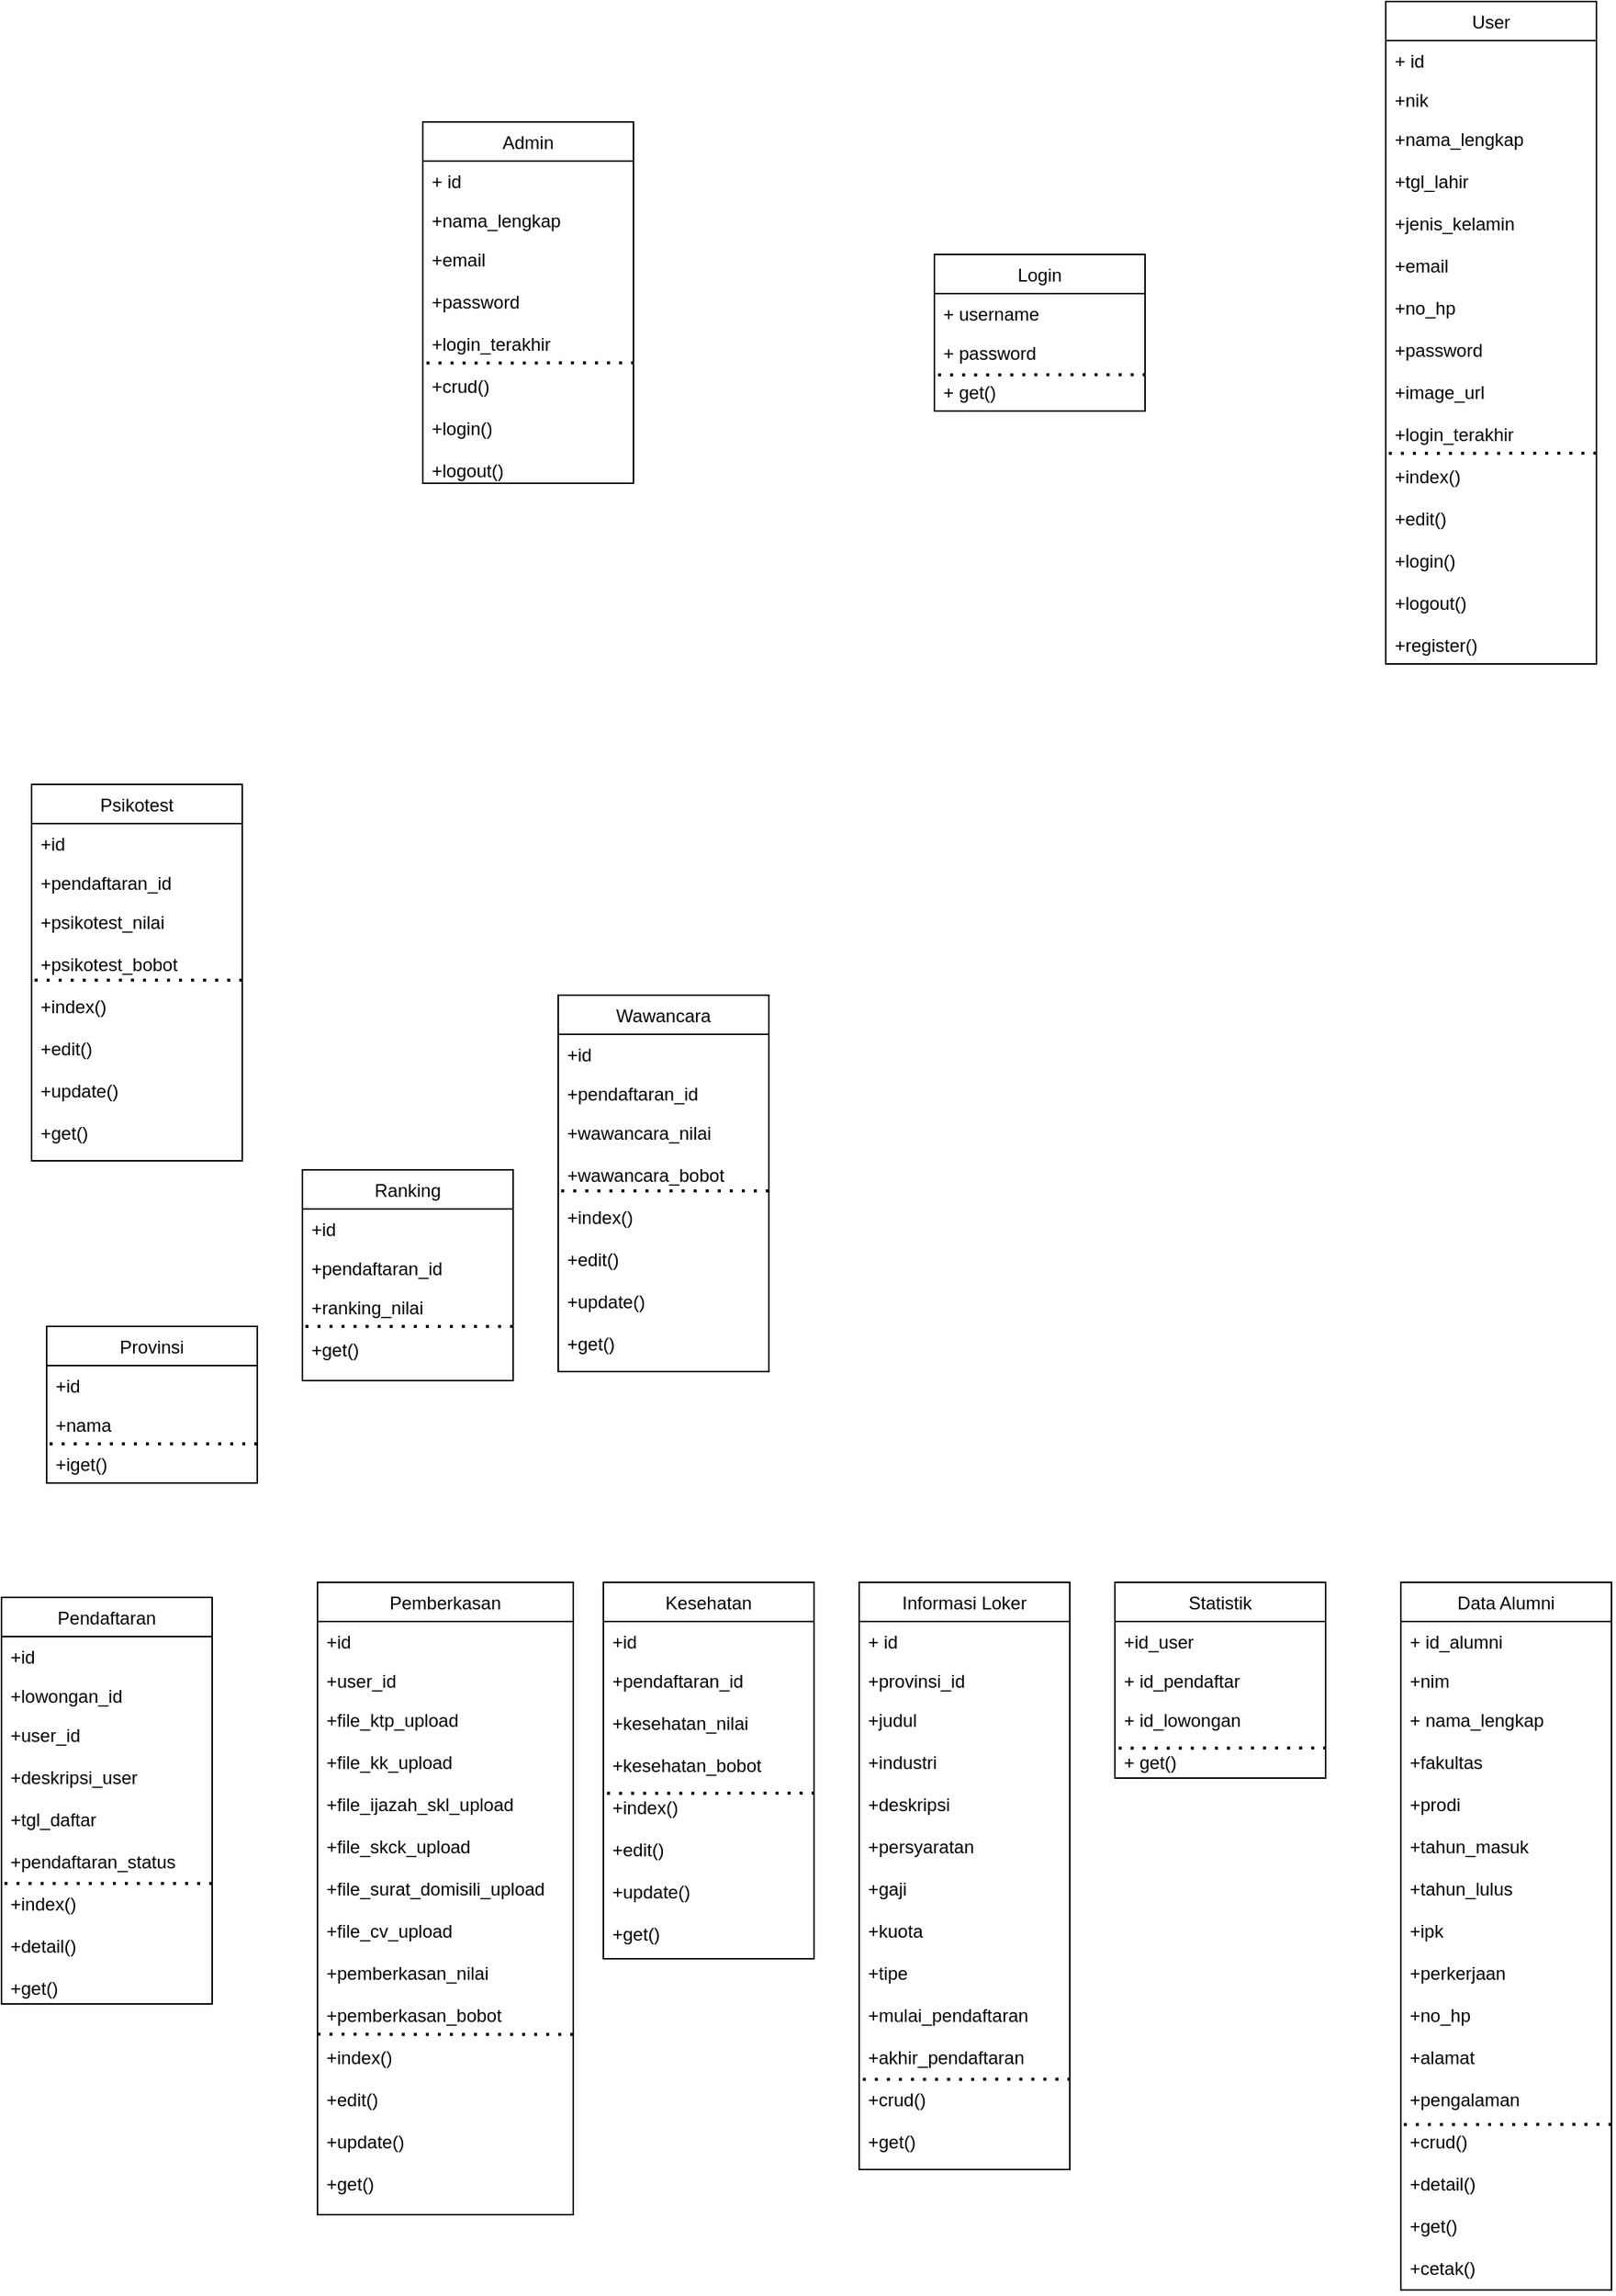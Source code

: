 <mxfile version="20.0.3" type="github">
  <diagram id="8VXRsfA2JbnLdSGY70NK" name="Page-1">
    <mxGraphModel dx="2287" dy="1903" grid="1" gridSize="10" guides="1" tooltips="1" connect="1" arrows="1" fold="1" page="1" pageScale="1" pageWidth="850" pageHeight="1100" math="0" shadow="0">
      <root>
        <mxCell id="0" />
        <mxCell id="1" parent="0" />
        <mxCell id="RGDypvN8in3GUUsTKDcG-1" value="Login" style="swimlane;fontStyle=0;childLayout=stackLayout;horizontal=1;startSize=26;fillColor=none;horizontalStack=0;resizeParent=1;resizeParentMax=0;resizeLast=0;collapsible=1;marginBottom=0;" vertex="1" parent="1">
          <mxGeometry x="370" y="-602" width="140" height="104" as="geometry" />
        </mxCell>
        <mxCell id="RGDypvN8in3GUUsTKDcG-2" value="+ username" style="text;strokeColor=none;fillColor=none;align=left;verticalAlign=top;spacingLeft=4;spacingRight=4;overflow=hidden;rotatable=0;points=[[0,0.5],[1,0.5]];portConstraint=eastwest;" vertex="1" parent="RGDypvN8in3GUUsTKDcG-1">
          <mxGeometry y="26" width="140" height="26" as="geometry" />
        </mxCell>
        <mxCell id="RGDypvN8in3GUUsTKDcG-3" value="+ password" style="text;strokeColor=none;fillColor=none;align=left;verticalAlign=top;spacingLeft=4;spacingRight=4;overflow=hidden;rotatable=0;points=[[0,0.5],[1,0.5]];portConstraint=eastwest;" vertex="1" parent="RGDypvN8in3GUUsTKDcG-1">
          <mxGeometry y="52" width="140" height="26" as="geometry" />
        </mxCell>
        <mxCell id="RGDypvN8in3GUUsTKDcG-4" value="+ get()" style="text;strokeColor=none;fillColor=none;align=left;verticalAlign=top;spacingLeft=4;spacingRight=4;overflow=hidden;rotatable=0;points=[[0,0.5],[1,0.5]];portConstraint=eastwest;" vertex="1" parent="RGDypvN8in3GUUsTKDcG-1">
          <mxGeometry y="78" width="140" height="26" as="geometry" />
        </mxCell>
        <mxCell id="RGDypvN8in3GUUsTKDcG-5" value="" style="endArrow=none;dashed=1;html=1;dashPattern=1 3;strokeWidth=2;rounded=0;exitX=1.003;exitY=1.071;exitDx=0;exitDy=0;exitPerimeter=0;" edge="1" parent="RGDypvN8in3GUUsTKDcG-1" source="RGDypvN8in3GUUsTKDcG-3">
          <mxGeometry width="50" height="50" relative="1" as="geometry">
            <mxPoint x="30" y="120" as="sourcePoint" />
            <mxPoint y="80" as="targetPoint" />
          </mxGeometry>
        </mxCell>
        <mxCell id="RGDypvN8in3GUUsTKDcG-6" value="Admin" style="swimlane;fontStyle=0;childLayout=stackLayout;horizontal=1;startSize=26;fillColor=none;horizontalStack=0;resizeParent=1;resizeParentMax=0;resizeLast=0;collapsible=1;marginBottom=0;" vertex="1" parent="1">
          <mxGeometry x="30" y="-690" width="140" height="240" as="geometry" />
        </mxCell>
        <mxCell id="RGDypvN8in3GUUsTKDcG-7" value="+ id" style="text;strokeColor=none;fillColor=none;align=left;verticalAlign=top;spacingLeft=4;spacingRight=4;overflow=hidden;rotatable=0;points=[[0,0.5],[1,0.5]];portConstraint=eastwest;" vertex="1" parent="RGDypvN8in3GUUsTKDcG-6">
          <mxGeometry y="26" width="140" height="26" as="geometry" />
        </mxCell>
        <mxCell id="RGDypvN8in3GUUsTKDcG-8" value="+nama_lengkap" style="text;strokeColor=none;fillColor=none;align=left;verticalAlign=top;spacingLeft=4;spacingRight=4;overflow=hidden;rotatable=0;points=[[0,0.5],[1,0.5]];portConstraint=eastwest;" vertex="1" parent="RGDypvN8in3GUUsTKDcG-6">
          <mxGeometry y="52" width="140" height="26" as="geometry" />
        </mxCell>
        <mxCell id="RGDypvN8in3GUUsTKDcG-48" value="" style="endArrow=none;dashed=1;html=1;dashPattern=1 3;strokeWidth=2;rounded=0;exitX=1.003;exitY=1.071;exitDx=0;exitDy=0;exitPerimeter=0;" edge="1" parent="RGDypvN8in3GUUsTKDcG-6">
          <mxGeometry width="50" height="50" relative="1" as="geometry">
            <mxPoint x="140.42" y="159.996" as="sourcePoint" />
            <mxPoint y="160.15" as="targetPoint" />
          </mxGeometry>
        </mxCell>
        <mxCell id="RGDypvN8in3GUUsTKDcG-9" value="+email&#xa;&#xa;+password&#xa;&#xa;+login_terakhir&#xa;&#xa;+crud()&#xa;&#xa;+login()&#xa;&#xa;+logout()" style="text;strokeColor=none;fillColor=none;align=left;verticalAlign=top;spacingLeft=4;spacingRight=4;overflow=hidden;rotatable=0;points=[[0,0.5],[1,0.5]];portConstraint=eastwest;" vertex="1" parent="RGDypvN8in3GUUsTKDcG-6">
          <mxGeometry y="78" width="140" height="162" as="geometry" />
        </mxCell>
        <mxCell id="RGDypvN8in3GUUsTKDcG-10" value="User" style="swimlane;fontStyle=0;childLayout=stackLayout;horizontal=1;startSize=26;fillColor=none;horizontalStack=0;resizeParent=1;resizeParentMax=0;resizeLast=0;collapsible=1;marginBottom=0;" vertex="1" parent="1">
          <mxGeometry x="670" y="-770" width="140" height="440" as="geometry" />
        </mxCell>
        <mxCell id="RGDypvN8in3GUUsTKDcG-11" value="+ id" style="text;strokeColor=none;fillColor=none;align=left;verticalAlign=top;spacingLeft=4;spacingRight=4;overflow=hidden;rotatable=0;points=[[0,0.5],[1,0.5]];portConstraint=eastwest;" vertex="1" parent="RGDypvN8in3GUUsTKDcG-10">
          <mxGeometry y="26" width="140" height="26" as="geometry" />
        </mxCell>
        <mxCell id="RGDypvN8in3GUUsTKDcG-12" value="+nik" style="text;strokeColor=none;fillColor=none;align=left;verticalAlign=top;spacingLeft=4;spacingRight=4;overflow=hidden;rotatable=0;points=[[0,0.5],[1,0.5]];portConstraint=eastwest;" vertex="1" parent="RGDypvN8in3GUUsTKDcG-10">
          <mxGeometry y="52" width="140" height="26" as="geometry" />
        </mxCell>
        <mxCell id="RGDypvN8in3GUUsTKDcG-13" value="+nama_lengkap&#xa;&#xa;+tgl_lahir&#xa;&#xa;+jenis_kelamin&#xa;&#xa;+email&#xa;&#xa;+no_hp&#xa;&#xa;+password&#xa;&#xa;+image_url&#xa;&#xa;+login_terakhir&#xa;&#xa;+index()&#xa;&#xa;+edit()&#xa;&#xa;+login()&#xa;&#xa;+logout()&#xa;&#xa;+register()" style="text;strokeColor=none;fillColor=none;align=left;verticalAlign=top;spacingLeft=4;spacingRight=4;overflow=hidden;rotatable=0;points=[[0,0.5],[1,0.5]];portConstraint=eastwest;" vertex="1" parent="RGDypvN8in3GUUsTKDcG-10">
          <mxGeometry y="78" width="140" height="362" as="geometry" />
        </mxCell>
        <mxCell id="RGDypvN8in3GUUsTKDcG-47" value="" style="endArrow=none;dashed=1;html=1;dashPattern=1 3;strokeWidth=2;rounded=0;exitX=1.003;exitY=1.071;exitDx=0;exitDy=0;exitPerimeter=0;" edge="1" parent="RGDypvN8in3GUUsTKDcG-10">
          <mxGeometry width="50" height="50" relative="1" as="geometry">
            <mxPoint x="140" y="299.996" as="sourcePoint" />
            <mxPoint x="-0.42" y="300.15" as="targetPoint" />
          </mxGeometry>
        </mxCell>
        <mxCell id="RGDypvN8in3GUUsTKDcG-14" value="Data Alumni" style="swimlane;fontStyle=0;childLayout=stackLayout;horizontal=1;startSize=26;fillColor=none;horizontalStack=0;resizeParent=1;resizeParentMax=0;resizeLast=0;collapsible=1;marginBottom=0;" vertex="1" parent="1">
          <mxGeometry x="680" y="280" width="140" height="470" as="geometry" />
        </mxCell>
        <mxCell id="RGDypvN8in3GUUsTKDcG-15" value="+ id_alumni" style="text;strokeColor=none;fillColor=none;align=left;verticalAlign=top;spacingLeft=4;spacingRight=4;overflow=hidden;rotatable=0;points=[[0,0.5],[1,0.5]];portConstraint=eastwest;" vertex="1" parent="RGDypvN8in3GUUsTKDcG-14">
          <mxGeometry y="26" width="140" height="26" as="geometry" />
        </mxCell>
        <mxCell id="RGDypvN8in3GUUsTKDcG-16" value="+nim" style="text;strokeColor=none;fillColor=none;align=left;verticalAlign=top;spacingLeft=4;spacingRight=4;overflow=hidden;rotatable=0;points=[[0,0.5],[1,0.5]];portConstraint=eastwest;" vertex="1" parent="RGDypvN8in3GUUsTKDcG-14">
          <mxGeometry y="52" width="140" height="26" as="geometry" />
        </mxCell>
        <mxCell id="RGDypvN8in3GUUsTKDcG-17" value="+ nama_lengkap&#xa;&#xa;+fakultas&#xa;&#xa;+prodi&#xa;&#xa;+tahun_masuk&#xa;&#xa;+tahun_lulus&#xa;&#xa;+ipk&#xa;&#xa;+perkerjaan&#xa;&#xa;+no_hp&#xa;&#xa;+alamat&#xa;&#xa;+pengalaman&#xa;&#xa;+crud()&#xa;&#xa;+detail()&#xa;&#xa;+get()&#xa;&#xa;+cetak()&#xa;" style="text;strokeColor=none;fillColor=none;align=left;verticalAlign=top;spacingLeft=4;spacingRight=4;overflow=hidden;rotatable=0;points=[[0,0.5],[1,0.5]];portConstraint=eastwest;" vertex="1" parent="RGDypvN8in3GUUsTKDcG-14">
          <mxGeometry y="78" width="140" height="392" as="geometry" />
        </mxCell>
        <mxCell id="RGDypvN8in3GUUsTKDcG-52" value="" style="endArrow=none;dashed=1;html=1;dashPattern=1 3;strokeWidth=2;rounded=0;exitX=1.003;exitY=1.071;exitDx=0;exitDy=0;exitPerimeter=0;" edge="1" parent="RGDypvN8in3GUUsTKDcG-14">
          <mxGeometry width="50" height="50" relative="1" as="geometry">
            <mxPoint x="140" y="359.996" as="sourcePoint" />
            <mxPoint x="-0.42" y="360.15" as="targetPoint" />
          </mxGeometry>
        </mxCell>
        <mxCell id="RGDypvN8in3GUUsTKDcG-18" value="Statistik" style="swimlane;fontStyle=0;childLayout=stackLayout;horizontal=1;startSize=26;fillColor=none;horizontalStack=0;resizeParent=1;resizeParentMax=0;resizeLast=0;collapsible=1;marginBottom=0;" vertex="1" parent="1">
          <mxGeometry x="490" y="280" width="140" height="130" as="geometry" />
        </mxCell>
        <mxCell id="RGDypvN8in3GUUsTKDcG-19" value="+id_user" style="text;strokeColor=none;fillColor=none;align=left;verticalAlign=top;spacingLeft=4;spacingRight=4;overflow=hidden;rotatable=0;points=[[0,0.5],[1,0.5]];portConstraint=eastwest;" vertex="1" parent="RGDypvN8in3GUUsTKDcG-18">
          <mxGeometry y="26" width="140" height="26" as="geometry" />
        </mxCell>
        <mxCell id="RGDypvN8in3GUUsTKDcG-20" value="+ id_pendaftar" style="text;strokeColor=none;fillColor=none;align=left;verticalAlign=top;spacingLeft=4;spacingRight=4;overflow=hidden;rotatable=0;points=[[0,0.5],[1,0.5]];portConstraint=eastwest;" vertex="1" parent="RGDypvN8in3GUUsTKDcG-18">
          <mxGeometry y="52" width="140" height="26" as="geometry" />
        </mxCell>
        <mxCell id="RGDypvN8in3GUUsTKDcG-49" value="" style="endArrow=none;dashed=1;html=1;dashPattern=1 3;strokeWidth=2;rounded=0;exitX=1.003;exitY=1.071;exitDx=0;exitDy=0;exitPerimeter=0;" edge="1" parent="RGDypvN8in3GUUsTKDcG-18">
          <mxGeometry width="50" height="50" relative="1" as="geometry">
            <mxPoint x="140.42" y="109.996" as="sourcePoint" />
            <mxPoint y="110.15" as="targetPoint" />
          </mxGeometry>
        </mxCell>
        <mxCell id="RGDypvN8in3GUUsTKDcG-21" value="+ id_lowongan&#xa;&#xa;+ get()" style="text;strokeColor=none;fillColor=none;align=left;verticalAlign=top;spacingLeft=4;spacingRight=4;overflow=hidden;rotatable=0;points=[[0,0.5],[1,0.5]];portConstraint=eastwest;" vertex="1" parent="RGDypvN8in3GUUsTKDcG-18">
          <mxGeometry y="78" width="140" height="52" as="geometry" />
        </mxCell>
        <mxCell id="RGDypvN8in3GUUsTKDcG-22" value="Informasi Loker" style="swimlane;fontStyle=0;childLayout=stackLayout;horizontal=1;startSize=26;fillColor=none;horizontalStack=0;resizeParent=1;resizeParentMax=0;resizeLast=0;collapsible=1;marginBottom=0;" vertex="1" parent="1">
          <mxGeometry x="320" y="280" width="140" height="390" as="geometry" />
        </mxCell>
        <mxCell id="RGDypvN8in3GUUsTKDcG-23" value="+ id" style="text;strokeColor=none;fillColor=none;align=left;verticalAlign=top;spacingLeft=4;spacingRight=4;overflow=hidden;rotatable=0;points=[[0,0.5],[1,0.5]];portConstraint=eastwest;" vertex="1" parent="RGDypvN8in3GUUsTKDcG-22">
          <mxGeometry y="26" width="140" height="26" as="geometry" />
        </mxCell>
        <mxCell id="RGDypvN8in3GUUsTKDcG-24" value="+provinsi_id" style="text;strokeColor=none;fillColor=none;align=left;verticalAlign=top;spacingLeft=4;spacingRight=4;overflow=hidden;rotatable=0;points=[[0,0.5],[1,0.5]];portConstraint=eastwest;" vertex="1" parent="RGDypvN8in3GUUsTKDcG-22">
          <mxGeometry y="52" width="140" height="26" as="geometry" />
        </mxCell>
        <mxCell id="RGDypvN8in3GUUsTKDcG-25" value="+judul&#xa;&#xa;+industri&#xa;&#xa;+deskripsi&#xa;&#xa;+persyaratan&#xa;&#xa;+gaji&#xa;&#xa;+kuota&#xa;&#xa;+tipe&#xa;&#xa;+mulai_pendaftaran&#xa;&#xa;+akhir_pendaftaran&#xa;&#xa;+crud()&#xa;&#xa;+get()" style="text;strokeColor=none;fillColor=none;align=left;verticalAlign=top;spacingLeft=4;spacingRight=4;overflow=hidden;rotatable=0;points=[[0,0.5],[1,0.5]];portConstraint=eastwest;" vertex="1" parent="RGDypvN8in3GUUsTKDcG-22">
          <mxGeometry y="78" width="140" height="312" as="geometry" />
        </mxCell>
        <mxCell id="RGDypvN8in3GUUsTKDcG-53" value="" style="endArrow=none;dashed=1;html=1;dashPattern=1 3;strokeWidth=2;rounded=0;exitX=1.003;exitY=1.071;exitDx=0;exitDy=0;exitPerimeter=0;" edge="1" parent="RGDypvN8in3GUUsTKDcG-22">
          <mxGeometry width="50" height="50" relative="1" as="geometry">
            <mxPoint x="140.42" y="329.996" as="sourcePoint" />
            <mxPoint x="-5.116e-13" y="330.15" as="targetPoint" />
          </mxGeometry>
        </mxCell>
        <mxCell id="RGDypvN8in3GUUsTKDcG-26" value="Kesehatan" style="swimlane;fontStyle=0;childLayout=stackLayout;horizontal=1;startSize=26;fillColor=none;horizontalStack=0;resizeParent=1;resizeParentMax=0;resizeLast=0;collapsible=1;marginBottom=0;" vertex="1" parent="1">
          <mxGeometry x="150" y="280" width="140" height="250" as="geometry" />
        </mxCell>
        <mxCell id="RGDypvN8in3GUUsTKDcG-28" value="+id" style="text;strokeColor=none;fillColor=none;align=left;verticalAlign=top;spacingLeft=4;spacingRight=4;overflow=hidden;rotatable=0;points=[[0,0.5],[1,0.5]];portConstraint=eastwest;" vertex="1" parent="RGDypvN8in3GUUsTKDcG-26">
          <mxGeometry y="26" width="140" height="26" as="geometry" />
        </mxCell>
        <mxCell id="RGDypvN8in3GUUsTKDcG-50" value="" style="endArrow=none;dashed=1;html=1;dashPattern=1 3;strokeWidth=2;rounded=0;exitX=1.003;exitY=1.071;exitDx=0;exitDy=0;exitPerimeter=0;" edge="1" parent="RGDypvN8in3GUUsTKDcG-26">
          <mxGeometry width="50" height="50" relative="1" as="geometry">
            <mxPoint x="140.42" y="139.996" as="sourcePoint" />
            <mxPoint y="140.15" as="targetPoint" />
          </mxGeometry>
        </mxCell>
        <mxCell id="RGDypvN8in3GUUsTKDcG-29" value="+pendaftaran_id&#xa;&#xa;+kesehatan_nilai&#xa;&#xa;+kesehatan_bobot&#xa;&#xa;+index()&#xa;&#xa;+edit()&#xa;&#xa;+update()&#xa;&#xa;+get()&#xa;&#xa;" style="text;strokeColor=none;fillColor=none;align=left;verticalAlign=top;spacingLeft=4;spacingRight=4;overflow=hidden;rotatable=0;points=[[0,0.5],[1,0.5]];portConstraint=eastwest;" vertex="1" parent="RGDypvN8in3GUUsTKDcG-26">
          <mxGeometry y="52" width="140" height="198" as="geometry" />
        </mxCell>
        <mxCell id="RGDypvN8in3GUUsTKDcG-39" value="Pemberkasan" style="swimlane;fontStyle=0;childLayout=stackLayout;horizontal=1;startSize=26;fillColor=none;horizontalStack=0;resizeParent=1;resizeParentMax=0;resizeLast=0;collapsible=1;marginBottom=0;" vertex="1" parent="1">
          <mxGeometry x="-40" y="280" width="170" height="420" as="geometry" />
        </mxCell>
        <mxCell id="RGDypvN8in3GUUsTKDcG-40" value="+id" style="text;strokeColor=none;fillColor=none;align=left;verticalAlign=top;spacingLeft=4;spacingRight=4;overflow=hidden;rotatable=0;points=[[0,0.5],[1,0.5]];portConstraint=eastwest;" vertex="1" parent="RGDypvN8in3GUUsTKDcG-39">
          <mxGeometry y="26" width="170" height="26" as="geometry" />
        </mxCell>
        <mxCell id="RGDypvN8in3GUUsTKDcG-41" value="+user_id" style="text;strokeColor=none;fillColor=none;align=left;verticalAlign=top;spacingLeft=4;spacingRight=4;overflow=hidden;rotatable=0;points=[[0,0.5],[1,0.5]];portConstraint=eastwest;" vertex="1" parent="RGDypvN8in3GUUsTKDcG-39">
          <mxGeometry y="52" width="170" height="26" as="geometry" />
        </mxCell>
        <mxCell id="RGDypvN8in3GUUsTKDcG-42" value="+file_ktp_upload&#xa;&#xa;+file_kk_upload&#xa;&#xa;+file_ijazah_skl_upload&#xa;&#xa;+file_skck_upload&#xa;&#xa;+file_surat_domisili_upload&#xa;&#xa;+file_cv_upload&#xa;&#xa;+pemberkasan_nilai&#xa;&#xa;+pemberkasan_bobot&#xa;&#xa;+index()&#xa;&#xa;+edit()&#xa;&#xa;+update()&#xa;&#xa;+get()&#xa;" style="text;strokeColor=none;fillColor=none;align=left;verticalAlign=top;spacingLeft=4;spacingRight=4;overflow=hidden;rotatable=0;points=[[0,0.5],[1,0.5]];portConstraint=eastwest;" vertex="1" parent="RGDypvN8in3GUUsTKDcG-39">
          <mxGeometry y="78" width="170" height="342" as="geometry" />
        </mxCell>
        <mxCell id="RGDypvN8in3GUUsTKDcG-70" value="" style="endArrow=none;dashed=1;html=1;dashPattern=1 3;strokeWidth=2;rounded=0;exitX=1;exitY=0.65;exitDx=0;exitDy=0;exitPerimeter=0;" edge="1" parent="RGDypvN8in3GUUsTKDcG-39" source="RGDypvN8in3GUUsTKDcG-42">
          <mxGeometry width="50" height="50" relative="1" as="geometry">
            <mxPoint x="140.42" y="299.996" as="sourcePoint" />
            <mxPoint y="300.15" as="targetPoint" />
          </mxGeometry>
        </mxCell>
        <mxCell id="RGDypvN8in3GUUsTKDcG-43" value="Pendaftaran" style="swimlane;fontStyle=0;childLayout=stackLayout;horizontal=1;startSize=26;fillColor=none;horizontalStack=0;resizeParent=1;resizeParentMax=0;resizeLast=0;collapsible=1;marginBottom=0;" vertex="1" parent="1">
          <mxGeometry x="-250" y="290" width="140" height="270" as="geometry" />
        </mxCell>
        <mxCell id="RGDypvN8in3GUUsTKDcG-44" value="+id" style="text;strokeColor=none;fillColor=none;align=left;verticalAlign=top;spacingLeft=4;spacingRight=4;overflow=hidden;rotatable=0;points=[[0,0.5],[1,0.5]];portConstraint=eastwest;" vertex="1" parent="RGDypvN8in3GUUsTKDcG-43">
          <mxGeometry y="26" width="140" height="26" as="geometry" />
        </mxCell>
        <mxCell id="RGDypvN8in3GUUsTKDcG-45" value="+lowongan_id" style="text;strokeColor=none;fillColor=none;align=left;verticalAlign=top;spacingLeft=4;spacingRight=4;overflow=hidden;rotatable=0;points=[[0,0.5],[1,0.5]];portConstraint=eastwest;" vertex="1" parent="RGDypvN8in3GUUsTKDcG-43">
          <mxGeometry y="52" width="140" height="26" as="geometry" />
        </mxCell>
        <mxCell id="RGDypvN8in3GUUsTKDcG-46" value="+user_id&#xa;&#xa;+deskripsi_user&#xa;&#xa;+tgl_daftar&#xa;&#xa;+pendaftaran_status&#xa;&#xa;+index()&#xa;&#xa;+detail()&#xa;&#xa;+get()&#xa;" style="text;strokeColor=none;fillColor=none;align=left;verticalAlign=top;spacingLeft=4;spacingRight=4;overflow=hidden;rotatable=0;points=[[0,0.5],[1,0.5]];portConstraint=eastwest;" vertex="1" parent="RGDypvN8in3GUUsTKDcG-43">
          <mxGeometry y="78" width="140" height="192" as="geometry" />
        </mxCell>
        <mxCell id="RGDypvN8in3GUUsTKDcG-72" value="" style="endArrow=none;dashed=1;html=1;dashPattern=1 3;strokeWidth=2;rounded=0;" edge="1" parent="RGDypvN8in3GUUsTKDcG-43">
          <mxGeometry width="50" height="50" relative="1" as="geometry">
            <mxPoint x="140" y="190" as="sourcePoint" />
            <mxPoint y="190.0" as="targetPoint" />
          </mxGeometry>
        </mxCell>
        <mxCell id="RGDypvN8in3GUUsTKDcG-54" value="Provinsi" style="swimlane;fontStyle=0;childLayout=stackLayout;horizontal=1;startSize=26;fillColor=none;horizontalStack=0;resizeParent=1;resizeParentMax=0;resizeLast=0;collapsible=1;marginBottom=0;" vertex="1" parent="1">
          <mxGeometry x="-220" y="110" width="140" height="104" as="geometry" />
        </mxCell>
        <mxCell id="RGDypvN8in3GUUsTKDcG-55" value="+id" style="text;strokeColor=none;fillColor=none;align=left;verticalAlign=top;spacingLeft=4;spacingRight=4;overflow=hidden;rotatable=0;points=[[0,0.5],[1,0.5]];portConstraint=eastwest;" vertex="1" parent="RGDypvN8in3GUUsTKDcG-54">
          <mxGeometry y="26" width="140" height="26" as="geometry" />
        </mxCell>
        <mxCell id="RGDypvN8in3GUUsTKDcG-56" value="+nama" style="text;strokeColor=none;fillColor=none;align=left;verticalAlign=top;spacingLeft=4;spacingRight=4;overflow=hidden;rotatable=0;points=[[0,0.5],[1,0.5]];portConstraint=eastwest;" vertex="1" parent="RGDypvN8in3GUUsTKDcG-54">
          <mxGeometry y="52" width="140" height="26" as="geometry" />
        </mxCell>
        <mxCell id="RGDypvN8in3GUUsTKDcG-73" value="" style="endArrow=none;dashed=1;html=1;dashPattern=1 3;strokeWidth=2;rounded=0;" edge="1" parent="RGDypvN8in3GUUsTKDcG-54">
          <mxGeometry width="50" height="50" relative="1" as="geometry">
            <mxPoint x="140" y="78.0" as="sourcePoint" />
            <mxPoint y="78.0" as="targetPoint" />
          </mxGeometry>
        </mxCell>
        <mxCell id="RGDypvN8in3GUUsTKDcG-57" value="+iget()" style="text;strokeColor=none;fillColor=none;align=left;verticalAlign=top;spacingLeft=4;spacingRight=4;overflow=hidden;rotatable=0;points=[[0,0.5],[1,0.5]];portConstraint=eastwest;" vertex="1" parent="RGDypvN8in3GUUsTKDcG-54">
          <mxGeometry y="78" width="140" height="26" as="geometry" />
        </mxCell>
        <mxCell id="RGDypvN8in3GUUsTKDcG-58" value="Psikotest" style="swimlane;fontStyle=0;childLayout=stackLayout;horizontal=1;startSize=26;fillColor=none;horizontalStack=0;resizeParent=1;resizeParentMax=0;resizeLast=0;collapsible=1;marginBottom=0;" vertex="1" parent="1">
          <mxGeometry x="-230" y="-250" width="140" height="250" as="geometry" />
        </mxCell>
        <mxCell id="RGDypvN8in3GUUsTKDcG-59" value="+id" style="text;strokeColor=none;fillColor=none;align=left;verticalAlign=top;spacingLeft=4;spacingRight=4;overflow=hidden;rotatable=0;points=[[0,0.5],[1,0.5]];portConstraint=eastwest;" vertex="1" parent="RGDypvN8in3GUUsTKDcG-58">
          <mxGeometry y="26" width="140" height="26" as="geometry" />
        </mxCell>
        <mxCell id="RGDypvN8in3GUUsTKDcG-60" value="+pendaftaran_id " style="text;strokeColor=none;fillColor=none;align=left;verticalAlign=top;spacingLeft=4;spacingRight=4;overflow=hidden;rotatable=0;points=[[0,0.5],[1,0.5]];portConstraint=eastwest;" vertex="1" parent="RGDypvN8in3GUUsTKDcG-58">
          <mxGeometry y="52" width="140" height="26" as="geometry" />
        </mxCell>
        <mxCell id="RGDypvN8in3GUUsTKDcG-61" value="+psikotest_nilai&#xa;&#xa;+psikotest_bobot&#xa;&#xa;+index()&#xa;&#xa;+edit()&#xa;&#xa;+update()&#xa;&#xa;+get()&#xa;" style="text;strokeColor=none;fillColor=none;align=left;verticalAlign=top;spacingLeft=4;spacingRight=4;overflow=hidden;rotatable=0;points=[[0,0.5],[1,0.5]];portConstraint=eastwest;" vertex="1" parent="RGDypvN8in3GUUsTKDcG-58">
          <mxGeometry y="78" width="140" height="172" as="geometry" />
        </mxCell>
        <mxCell id="RGDypvN8in3GUUsTKDcG-76" value="" style="endArrow=none;dashed=1;html=1;dashPattern=1 3;strokeWidth=2;rounded=0;" edge="1" parent="RGDypvN8in3GUUsTKDcG-58">
          <mxGeometry width="50" height="50" relative="1" as="geometry">
            <mxPoint x="140" y="130.0" as="sourcePoint" />
            <mxPoint y="130.0" as="targetPoint" />
          </mxGeometry>
        </mxCell>
        <mxCell id="RGDypvN8in3GUUsTKDcG-62" value="Ranking" style="swimlane;fontStyle=0;childLayout=stackLayout;horizontal=1;startSize=26;fillColor=none;horizontalStack=0;resizeParent=1;resizeParentMax=0;resizeLast=0;collapsible=1;marginBottom=0;" vertex="1" parent="1">
          <mxGeometry x="-50" y="6" width="140" height="140" as="geometry" />
        </mxCell>
        <mxCell id="RGDypvN8in3GUUsTKDcG-63" value="+id" style="text;strokeColor=none;fillColor=none;align=left;verticalAlign=top;spacingLeft=4;spacingRight=4;overflow=hidden;rotatable=0;points=[[0,0.5],[1,0.5]];portConstraint=eastwest;" vertex="1" parent="RGDypvN8in3GUUsTKDcG-62">
          <mxGeometry y="26" width="140" height="26" as="geometry" />
        </mxCell>
        <mxCell id="RGDypvN8in3GUUsTKDcG-64" value="+pendaftaran_id " style="text;strokeColor=none;fillColor=none;align=left;verticalAlign=top;spacingLeft=4;spacingRight=4;overflow=hidden;rotatable=0;points=[[0,0.5],[1,0.5]];portConstraint=eastwest;" vertex="1" parent="RGDypvN8in3GUUsTKDcG-62">
          <mxGeometry y="52" width="140" height="26" as="geometry" />
        </mxCell>
        <mxCell id="RGDypvN8in3GUUsTKDcG-77" value="" style="endArrow=none;dashed=1;html=1;dashPattern=1 3;strokeWidth=2;rounded=0;" edge="1" parent="RGDypvN8in3GUUsTKDcG-62">
          <mxGeometry width="50" height="50" relative="1" as="geometry">
            <mxPoint x="140" y="104.0" as="sourcePoint" />
            <mxPoint y="104.0" as="targetPoint" />
          </mxGeometry>
        </mxCell>
        <mxCell id="RGDypvN8in3GUUsTKDcG-65" value="+ranking_nilai&#xa;&#xa;+get()&#xa;" style="text;strokeColor=none;fillColor=none;align=left;verticalAlign=top;spacingLeft=4;spacingRight=4;overflow=hidden;rotatable=0;points=[[0,0.5],[1,0.5]];portConstraint=eastwest;" vertex="1" parent="RGDypvN8in3GUUsTKDcG-62">
          <mxGeometry y="78" width="140" height="62" as="geometry" />
        </mxCell>
        <mxCell id="RGDypvN8in3GUUsTKDcG-66" value="Wawancara" style="swimlane;fontStyle=0;childLayout=stackLayout;horizontal=1;startSize=26;fillColor=none;horizontalStack=0;resizeParent=1;resizeParentMax=0;resizeLast=0;collapsible=1;marginBottom=0;" vertex="1" parent="1">
          <mxGeometry x="120" y="-110" width="140" height="250" as="geometry" />
        </mxCell>
        <mxCell id="RGDypvN8in3GUUsTKDcG-67" value="+id" style="text;strokeColor=none;fillColor=none;align=left;verticalAlign=top;spacingLeft=4;spacingRight=4;overflow=hidden;rotatable=0;points=[[0,0.5],[1,0.5]];portConstraint=eastwest;" vertex="1" parent="RGDypvN8in3GUUsTKDcG-66">
          <mxGeometry y="26" width="140" height="26" as="geometry" />
        </mxCell>
        <mxCell id="RGDypvN8in3GUUsTKDcG-68" value="+pendaftaran_id " style="text;strokeColor=none;fillColor=none;align=left;verticalAlign=top;spacingLeft=4;spacingRight=4;overflow=hidden;rotatable=0;points=[[0,0.5],[1,0.5]];portConstraint=eastwest;" vertex="1" parent="RGDypvN8in3GUUsTKDcG-66">
          <mxGeometry y="52" width="140" height="26" as="geometry" />
        </mxCell>
        <mxCell id="RGDypvN8in3GUUsTKDcG-78" value="" style="endArrow=none;dashed=1;html=1;dashPattern=1 3;strokeWidth=2;rounded=0;" edge="1" parent="RGDypvN8in3GUUsTKDcG-66">
          <mxGeometry width="50" height="50" relative="1" as="geometry">
            <mxPoint x="140" y="130.0" as="sourcePoint" />
            <mxPoint y="130.0" as="targetPoint" />
          </mxGeometry>
        </mxCell>
        <mxCell id="RGDypvN8in3GUUsTKDcG-69" value="+wawancara_nilai&#xa;&#xa;+wawancara_bobot&#xa;&#xa;+index()&#xa;&#xa;+edit()&#xa;&#xa;+update()&#xa;&#xa;+get()&#xa;&#xa;" style="text;strokeColor=none;fillColor=none;align=left;verticalAlign=top;spacingLeft=4;spacingRight=4;overflow=hidden;rotatable=0;points=[[0,0.5],[1,0.5]];portConstraint=eastwest;" vertex="1" parent="RGDypvN8in3GUUsTKDcG-66">
          <mxGeometry y="78" width="140" height="172" as="geometry" />
        </mxCell>
      </root>
    </mxGraphModel>
  </diagram>
</mxfile>
